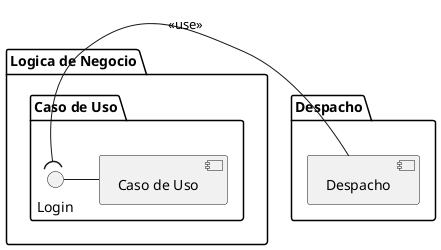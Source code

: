 @startuml

!$BussinesLogic  = "Logica de Negocio"
!$UseCases  = "Caso de Uso"
!$Dispatch = "Despacho"

package $Dispatch {
        [ $Dispatch ]
}

package "$BussinesLogic" {
        package "$UseCases" {
                interface Login
                Login - [ $UseCases ]
        }
}


[ $Dispatch ] -( Login: "<<use>>"

@enduml
